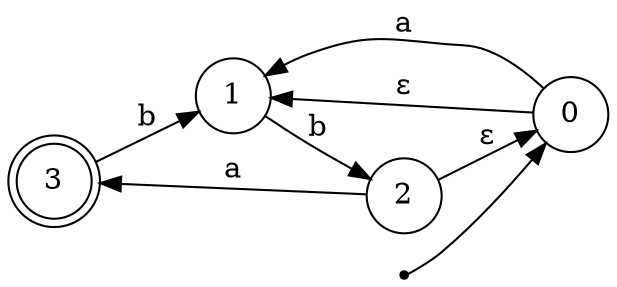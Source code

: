 digraph finite_state_machine {
	rankdir=LR;
	size="10,10"

	node [shape = doublecircle]; 3 ;
	node [shape = point ]; q;
	node [shape = circle];

	q -> 0;
	0 -> 1 [label = "a"];
	1 -> 2 [label = "b"];
	2 -> 3 [label = "a"];
	3 -> 1 [label = "b"];

	0 -> 1 [label = "ε"];
	2 -> 0 [label = "ε"];

}
